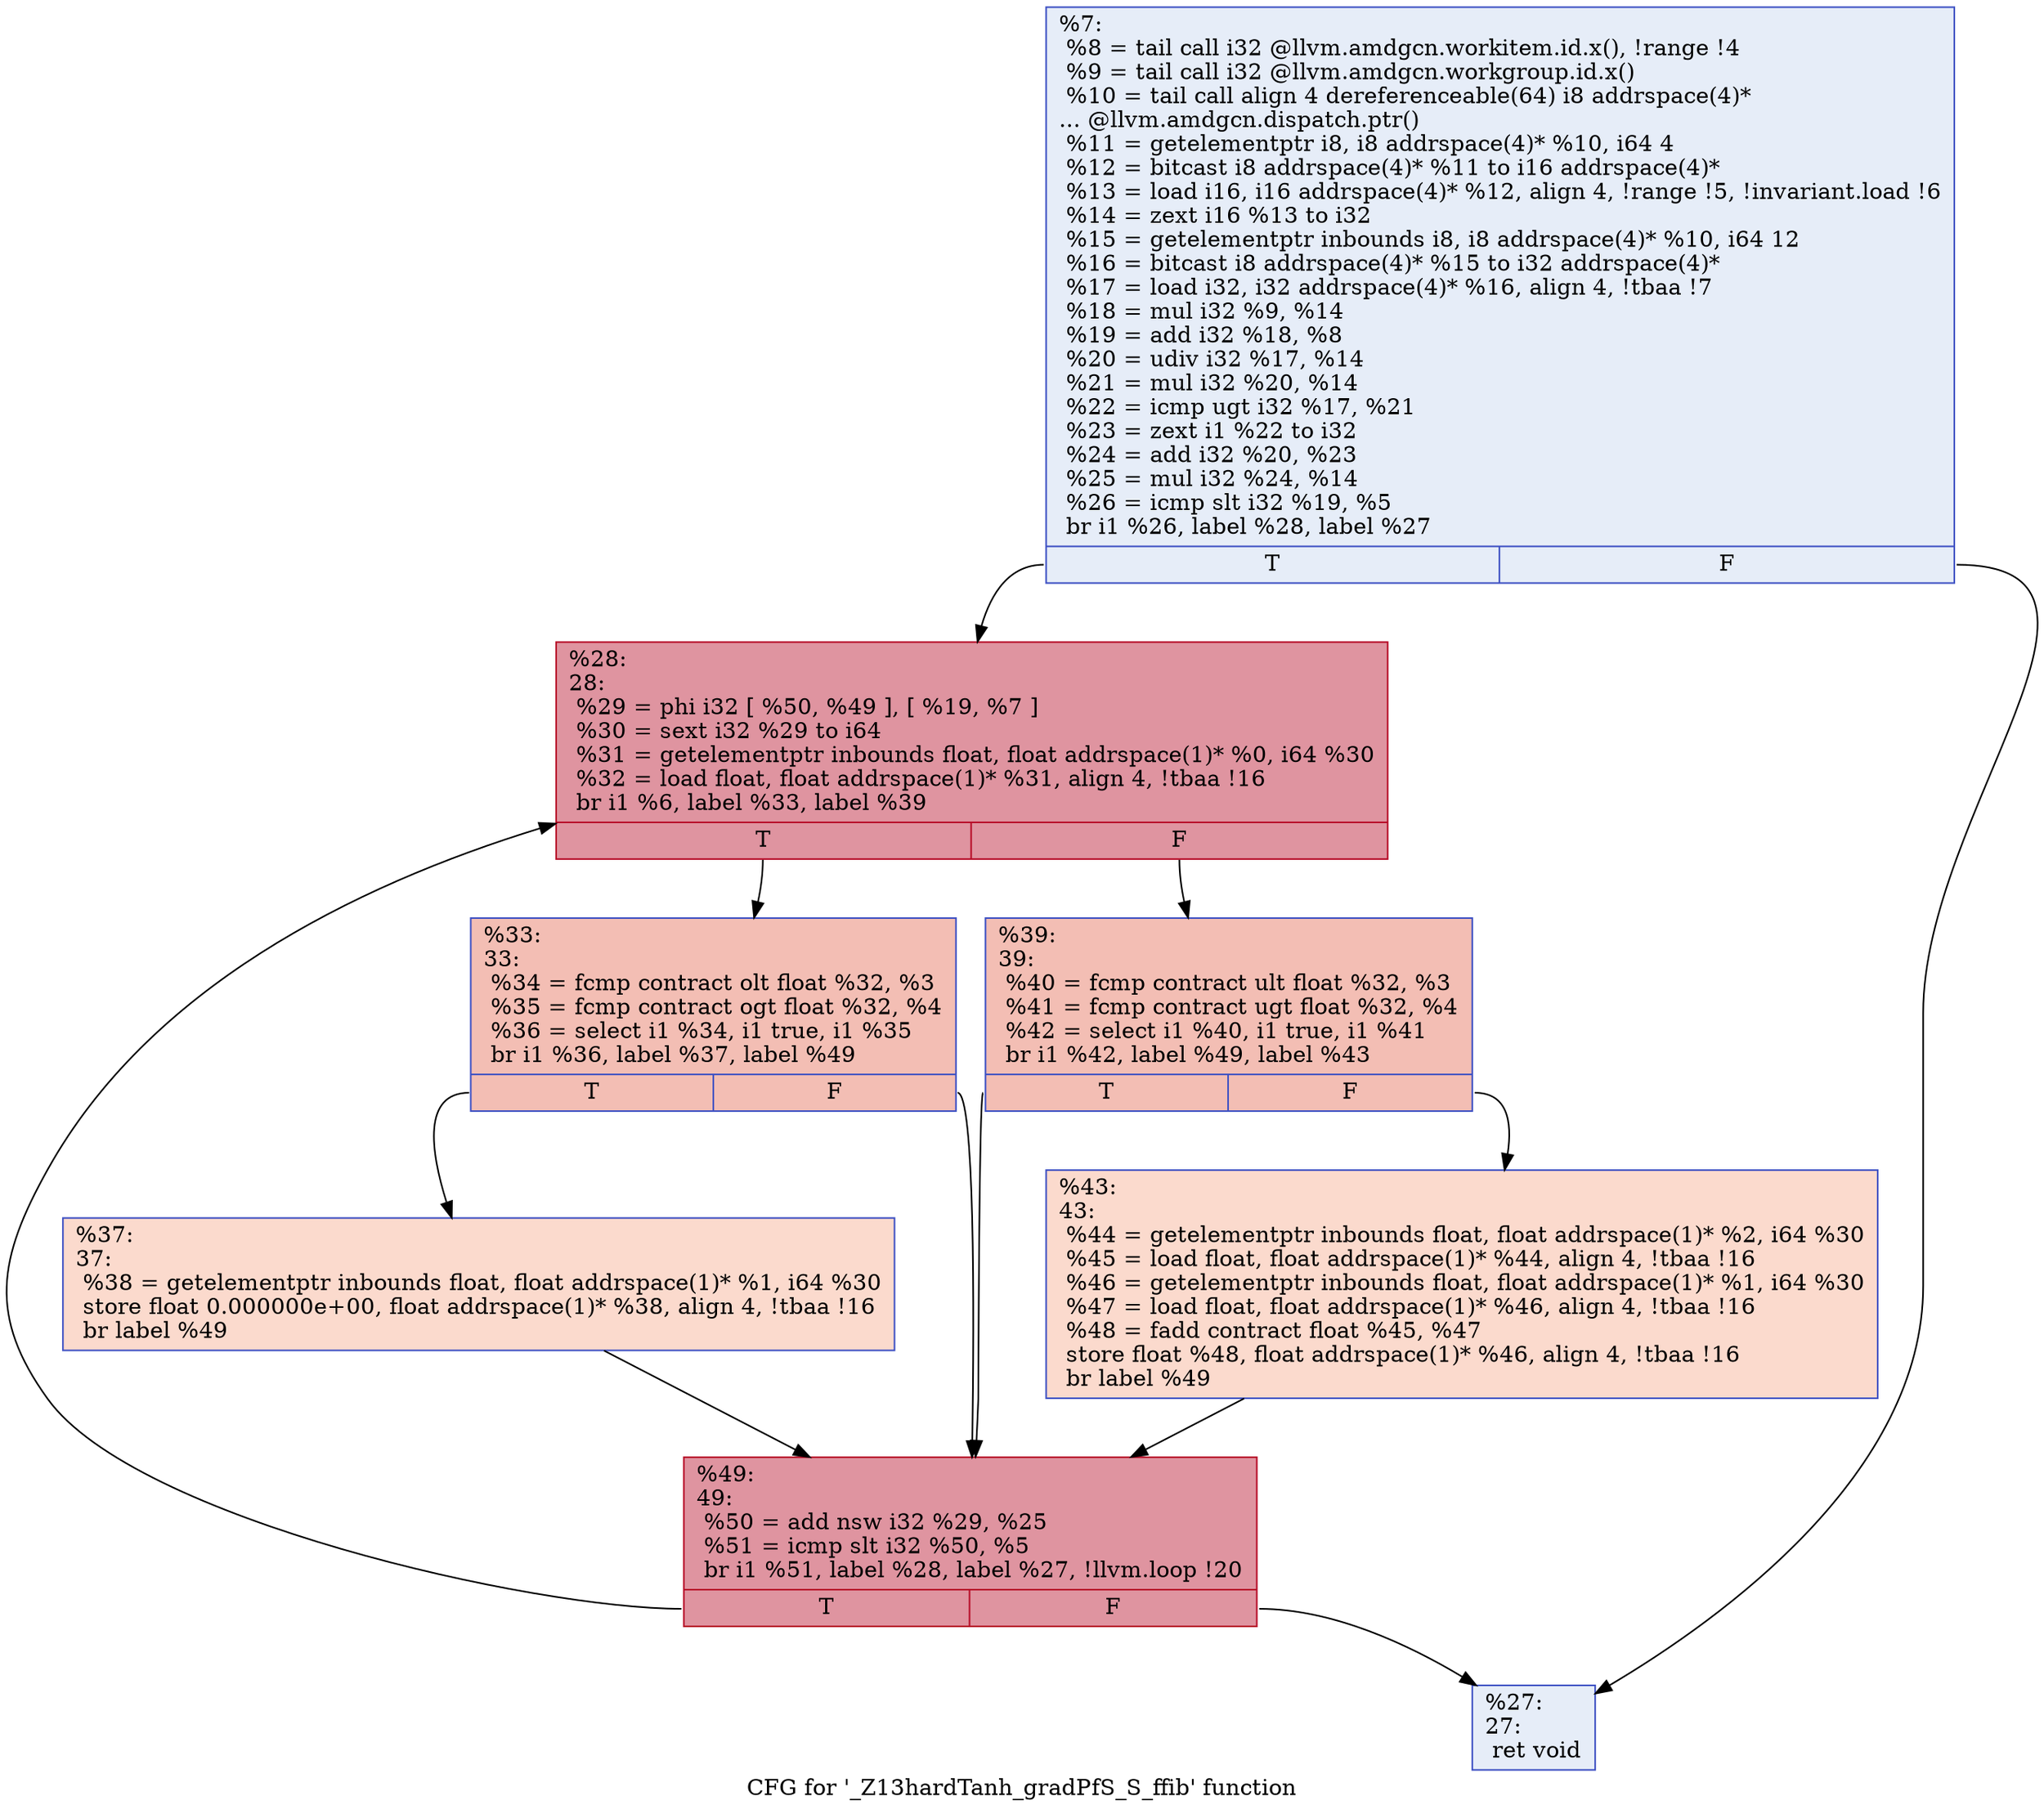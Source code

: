 digraph "CFG for '_Z13hardTanh_gradPfS_S_ffib' function" {
	label="CFG for '_Z13hardTanh_gradPfS_S_ffib' function";

	Node0x598b930 [shape=record,color="#3d50c3ff", style=filled, fillcolor="#c7d7f070",label="{%7:\l  %8 = tail call i32 @llvm.amdgcn.workitem.id.x(), !range !4\l  %9 = tail call i32 @llvm.amdgcn.workgroup.id.x()\l  %10 = tail call align 4 dereferenceable(64) i8 addrspace(4)*\l... @llvm.amdgcn.dispatch.ptr()\l  %11 = getelementptr i8, i8 addrspace(4)* %10, i64 4\l  %12 = bitcast i8 addrspace(4)* %11 to i16 addrspace(4)*\l  %13 = load i16, i16 addrspace(4)* %12, align 4, !range !5, !invariant.load !6\l  %14 = zext i16 %13 to i32\l  %15 = getelementptr inbounds i8, i8 addrspace(4)* %10, i64 12\l  %16 = bitcast i8 addrspace(4)* %15 to i32 addrspace(4)*\l  %17 = load i32, i32 addrspace(4)* %16, align 4, !tbaa !7\l  %18 = mul i32 %9, %14\l  %19 = add i32 %18, %8\l  %20 = udiv i32 %17, %14\l  %21 = mul i32 %20, %14\l  %22 = icmp ugt i32 %17, %21\l  %23 = zext i1 %22 to i32\l  %24 = add i32 %20, %23\l  %25 = mul i32 %24, %14\l  %26 = icmp slt i32 %19, %5\l  br i1 %26, label %28, label %27\l|{<s0>T|<s1>F}}"];
	Node0x598b930:s0 -> Node0x598deb0;
	Node0x598b930:s1 -> Node0x598df40;
	Node0x598df40 [shape=record,color="#3d50c3ff", style=filled, fillcolor="#c7d7f070",label="{%27:\l27:                                               \l  ret void\l}"];
	Node0x598deb0 [shape=record,color="#b70d28ff", style=filled, fillcolor="#b70d2870",label="{%28:\l28:                                               \l  %29 = phi i32 [ %50, %49 ], [ %19, %7 ]\l  %30 = sext i32 %29 to i64\l  %31 = getelementptr inbounds float, float addrspace(1)* %0, i64 %30\l  %32 = load float, float addrspace(1)* %31, align 4, !tbaa !16\l  br i1 %6, label %33, label %39\l|{<s0>T|<s1>F}}"];
	Node0x598deb0:s0 -> Node0x598d740;
	Node0x598deb0:s1 -> Node0x598d7d0;
	Node0x598d740 [shape=record,color="#3d50c3ff", style=filled, fillcolor="#e36c5570",label="{%33:\l33:                                               \l  %34 = fcmp contract olt float %32, %3\l  %35 = fcmp contract ogt float %32, %4\l  %36 = select i1 %34, i1 true, i1 %35\l  br i1 %36, label %37, label %49\l|{<s0>T|<s1>F}}"];
	Node0x598d740:s0 -> Node0x598e990;
	Node0x598d740:s1 -> Node0x598e0d0;
	Node0x598e990 [shape=record,color="#3d50c3ff", style=filled, fillcolor="#f7ac8e70",label="{%37:\l37:                                               \l  %38 = getelementptr inbounds float, float addrspace(1)* %1, i64 %30\l  store float 0.000000e+00, float addrspace(1)* %38, align 4, !tbaa !16\l  br label %49\l}"];
	Node0x598e990 -> Node0x598e0d0;
	Node0x598d7d0 [shape=record,color="#3d50c3ff", style=filled, fillcolor="#e36c5570",label="{%39:\l39:                                               \l  %40 = fcmp contract ult float %32, %3\l  %41 = fcmp contract ugt float %32, %4\l  %42 = select i1 %40, i1 true, i1 %41\l  br i1 %42, label %49, label %43\l|{<s0>T|<s1>F}}"];
	Node0x598d7d0:s0 -> Node0x598e0d0;
	Node0x598d7d0:s1 -> Node0x598fe20;
	Node0x598fe20 [shape=record,color="#3d50c3ff", style=filled, fillcolor="#f7ac8e70",label="{%43:\l43:                                               \l  %44 = getelementptr inbounds float, float addrspace(1)* %2, i64 %30\l  %45 = load float, float addrspace(1)* %44, align 4, !tbaa !16\l  %46 = getelementptr inbounds float, float addrspace(1)* %1, i64 %30\l  %47 = load float, float addrspace(1)* %46, align 4, !tbaa !16\l  %48 = fadd contract float %45, %47\l  store float %48, float addrspace(1)* %46, align 4, !tbaa !16\l  br label %49\l}"];
	Node0x598fe20 -> Node0x598e0d0;
	Node0x598e0d0 [shape=record,color="#b70d28ff", style=filled, fillcolor="#b70d2870",label="{%49:\l49:                                               \l  %50 = add nsw i32 %29, %25\l  %51 = icmp slt i32 %50, %5\l  br i1 %51, label %28, label %27, !llvm.loop !20\l|{<s0>T|<s1>F}}"];
	Node0x598e0d0:s0 -> Node0x598deb0;
	Node0x598e0d0:s1 -> Node0x598df40;
}
